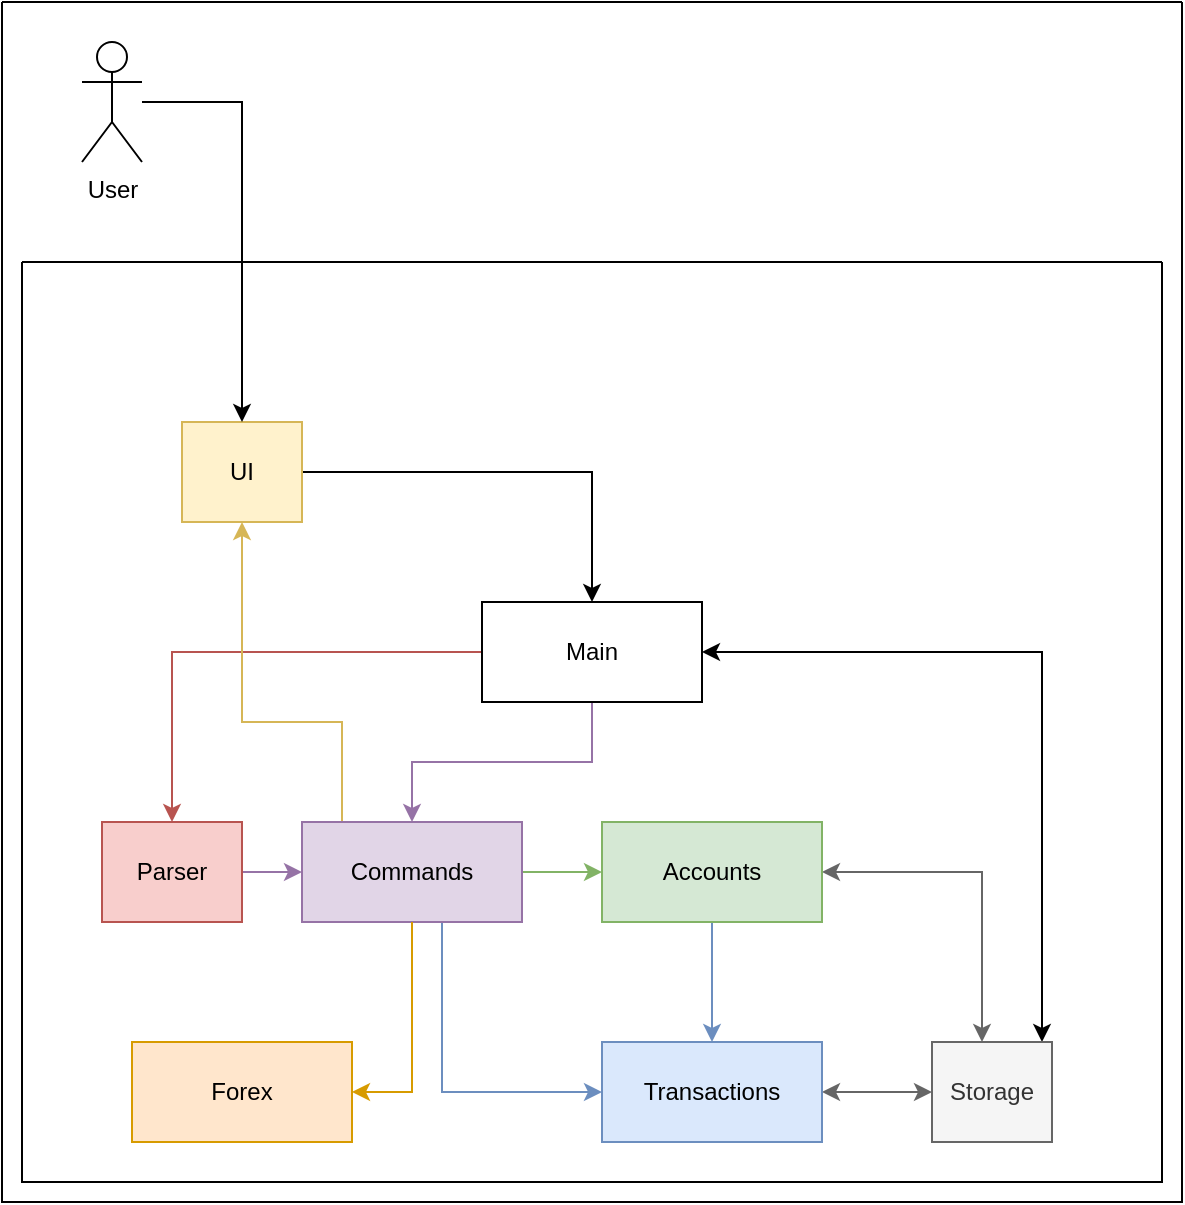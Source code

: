 <mxfile version="21.0.8" type="device"><diagram id="C5RBs43oDa-KdzZeNtuy" name="Page-1"><mxGraphModel dx="1244" dy="700" grid="1" gridSize="10" guides="1" tooltips="1" connect="1" arrows="1" fold="1" page="1" pageScale="1" pageWidth="827" pageHeight="1169" math="0" shadow="0"><root><mxCell id="WIyWlLk6GJQsqaUBKTNV-0"/><mxCell id="WIyWlLk6GJQsqaUBKTNV-1" parent="WIyWlLk6GJQsqaUBKTNV-0"/><mxCell id="FBQQCCu9KdJlfKohbN5o-3" value="" style="swimlane;startSize=0;" vertex="1" parent="WIyWlLk6GJQsqaUBKTNV-1"><mxGeometry x="170" y="260" width="570" height="460" as="geometry"/></mxCell><mxCell id="FBQQCCu9KdJlfKohbN5o-16" style="edgeStyle=orthogonalEdgeStyle;rounded=0;orthogonalLoop=1;jettySize=auto;html=1;fillColor=#e1d5e7;strokeColor=#9673a6;" edge="1" parent="FBQQCCu9KdJlfKohbN5o-3" source="FBQQCCu9KdJlfKohbN5o-4" target="FBQQCCu9KdJlfKohbN5o-13"><mxGeometry relative="1" as="geometry"/></mxCell><mxCell id="FBQQCCu9KdJlfKohbN5o-18" style="edgeStyle=orthogonalEdgeStyle;rounded=0;orthogonalLoop=1;jettySize=auto;html=1;fillColor=#f8cecc;strokeColor=#b85450;" edge="1" parent="FBQQCCu9KdJlfKohbN5o-3" source="FBQQCCu9KdJlfKohbN5o-4" target="FBQQCCu9KdJlfKohbN5o-12"><mxGeometry relative="1" as="geometry"/></mxCell><mxCell id="FBQQCCu9KdJlfKohbN5o-4" value="Main" style="html=1;whiteSpace=wrap;" vertex="1" parent="FBQQCCu9KdJlfKohbN5o-3"><mxGeometry x="230" y="170" width="110" height="50" as="geometry"/></mxCell><mxCell id="FBQQCCu9KdJlfKohbN5o-19" style="edgeStyle=orthogonalEdgeStyle;rounded=0;orthogonalLoop=1;jettySize=auto;html=1;" edge="1" parent="FBQQCCu9KdJlfKohbN5o-3" source="FBQQCCu9KdJlfKohbN5o-7" target="FBQQCCu9KdJlfKohbN5o-4"><mxGeometry relative="1" as="geometry"/></mxCell><mxCell id="FBQQCCu9KdJlfKohbN5o-7" value="UI" style="html=1;whiteSpace=wrap;fillColor=#fff2cc;strokeColor=#d6b656;" vertex="1" parent="FBQQCCu9KdJlfKohbN5o-3"><mxGeometry x="80" y="80" width="60" height="50" as="geometry"/></mxCell><mxCell id="FBQQCCu9KdJlfKohbN5o-22" style="edgeStyle=orthogonalEdgeStyle;rounded=0;orthogonalLoop=1;jettySize=auto;html=1;entryX=1;entryY=0.5;entryDx=0;entryDy=0;startArrow=classic;startFill=1;fillColor=#f5f5f5;strokeColor=#666666;" edge="1" parent="FBQQCCu9KdJlfKohbN5o-3" source="FBQQCCu9KdJlfKohbN5o-11" target="FBQQCCu9KdJlfKohbN5o-14"><mxGeometry relative="1" as="geometry"/></mxCell><mxCell id="FBQQCCu9KdJlfKohbN5o-24" style="edgeStyle=orthogonalEdgeStyle;rounded=0;orthogonalLoop=1;jettySize=auto;html=1;entryX=1;entryY=0.5;entryDx=0;entryDy=0;startArrow=classic;startFill=1;" edge="1" parent="FBQQCCu9KdJlfKohbN5o-3" source="FBQQCCu9KdJlfKohbN5o-11" target="FBQQCCu9KdJlfKohbN5o-4"><mxGeometry relative="1" as="geometry"><Array as="points"><mxPoint x="510" y="195"/></Array></mxGeometry></mxCell><mxCell id="FBQQCCu9KdJlfKohbN5o-29" style="edgeStyle=orthogonalEdgeStyle;rounded=0;orthogonalLoop=1;jettySize=auto;html=1;entryX=1;entryY=0.5;entryDx=0;entryDy=0;startArrow=classic;startFill=1;fillColor=#f5f5f5;strokeColor=#666666;" edge="1" parent="FBQQCCu9KdJlfKohbN5o-3" source="FBQQCCu9KdJlfKohbN5o-11" target="FBQQCCu9KdJlfKohbN5o-15"><mxGeometry relative="1" as="geometry"><Array as="points"><mxPoint x="480" y="305"/></Array></mxGeometry></mxCell><mxCell id="FBQQCCu9KdJlfKohbN5o-11" value="Storage" style="html=1;whiteSpace=wrap;fillColor=#f5f5f5;fontColor=#333333;strokeColor=#666666;" vertex="1" parent="FBQQCCu9KdJlfKohbN5o-3"><mxGeometry x="455" y="390" width="60" height="50" as="geometry"/></mxCell><mxCell id="FBQQCCu9KdJlfKohbN5o-17" style="edgeStyle=orthogonalEdgeStyle;rounded=0;orthogonalLoop=1;jettySize=auto;html=1;fillColor=#e1d5e7;strokeColor=#9673a6;" edge="1" parent="FBQQCCu9KdJlfKohbN5o-3" source="FBQQCCu9KdJlfKohbN5o-12" target="FBQQCCu9KdJlfKohbN5o-13"><mxGeometry relative="1" as="geometry"/></mxCell><mxCell id="FBQQCCu9KdJlfKohbN5o-12" value="Parser" style="html=1;whiteSpace=wrap;fillColor=#f8cecc;strokeColor=#b85450;" vertex="1" parent="FBQQCCu9KdJlfKohbN5o-3"><mxGeometry x="40" y="280" width="70" height="50" as="geometry"/></mxCell><mxCell id="FBQQCCu9KdJlfKohbN5o-21" style="edgeStyle=orthogonalEdgeStyle;rounded=0;orthogonalLoop=1;jettySize=auto;html=1;fillColor=#d5e8d4;strokeColor=#82b366;" edge="1" parent="FBQQCCu9KdJlfKohbN5o-3" source="FBQQCCu9KdJlfKohbN5o-13" target="FBQQCCu9KdJlfKohbN5o-15"><mxGeometry relative="1" as="geometry"/></mxCell><mxCell id="FBQQCCu9KdJlfKohbN5o-31" style="edgeStyle=orthogonalEdgeStyle;rounded=0;orthogonalLoop=1;jettySize=auto;html=1;entryX=0;entryY=0.5;entryDx=0;entryDy=0;fillColor=#dae8fc;strokeColor=#6c8ebf;" edge="1" parent="FBQQCCu9KdJlfKohbN5o-3" source="FBQQCCu9KdJlfKohbN5o-13" target="FBQQCCu9KdJlfKohbN5o-14"><mxGeometry relative="1" as="geometry"><Array as="points"><mxPoint x="210" y="415"/></Array></mxGeometry></mxCell><mxCell id="FBQQCCu9KdJlfKohbN5o-33" style="edgeStyle=orthogonalEdgeStyle;rounded=0;orthogonalLoop=1;jettySize=auto;html=1;entryX=0.5;entryY=1;entryDx=0;entryDy=0;fillColor=#fff2cc;strokeColor=#d6b656;" edge="1" parent="FBQQCCu9KdJlfKohbN5o-3" source="FBQQCCu9KdJlfKohbN5o-13" target="FBQQCCu9KdJlfKohbN5o-7"><mxGeometry relative="1" as="geometry"><Array as="points"><mxPoint x="160" y="230"/><mxPoint x="110" y="230"/></Array></mxGeometry></mxCell><mxCell id="FBQQCCu9KdJlfKohbN5o-13" value="Commands" style="html=1;whiteSpace=wrap;fillColor=#e1d5e7;strokeColor=#9673a6;" vertex="1" parent="FBQQCCu9KdJlfKohbN5o-3"><mxGeometry x="140" y="280" width="110" height="50" as="geometry"/></mxCell><mxCell id="FBQQCCu9KdJlfKohbN5o-14" value="Transactions" style="html=1;whiteSpace=wrap;fillColor=#dae8fc;strokeColor=#6c8ebf;" vertex="1" parent="FBQQCCu9KdJlfKohbN5o-3"><mxGeometry x="290" y="390" width="110" height="50" as="geometry"/></mxCell><mxCell id="FBQQCCu9KdJlfKohbN5o-30" style="edgeStyle=orthogonalEdgeStyle;rounded=0;orthogonalLoop=1;jettySize=auto;html=1;entryX=0.5;entryY=0;entryDx=0;entryDy=0;fillColor=#dae8fc;strokeColor=#6c8ebf;" edge="1" parent="FBQQCCu9KdJlfKohbN5o-3" source="FBQQCCu9KdJlfKohbN5o-15" target="FBQQCCu9KdJlfKohbN5o-14"><mxGeometry relative="1" as="geometry"/></mxCell><mxCell id="FBQQCCu9KdJlfKohbN5o-15" value="Accounts" style="html=1;whiteSpace=wrap;fillColor=#d5e8d4;strokeColor=#82b366;" vertex="1" parent="FBQQCCu9KdJlfKohbN5o-3"><mxGeometry x="290" y="280" width="110" height="50" as="geometry"/></mxCell><mxCell id="FBQQCCu9KdJlfKohbN5o-28" style="edgeStyle=orthogonalEdgeStyle;rounded=0;orthogonalLoop=1;jettySize=auto;html=1;" edge="1" parent="WIyWlLk6GJQsqaUBKTNV-1" source="FBQQCCu9KdJlfKohbN5o-0" target="FBQQCCu9KdJlfKohbN5o-7"><mxGeometry relative="1" as="geometry"/></mxCell><mxCell id="FBQQCCu9KdJlfKohbN5o-0" value="User" style="shape=umlActor;verticalLabelPosition=bottom;verticalAlign=top;html=1;outlineConnect=0;" vertex="1" parent="WIyWlLk6GJQsqaUBKTNV-1"><mxGeometry x="200" y="150" width="30" height="60" as="geometry"/></mxCell><mxCell id="FBQQCCu9KdJlfKohbN5o-34" value="" style="swimlane;startSize=0;" vertex="1" parent="WIyWlLk6GJQsqaUBKTNV-1"><mxGeometry x="160" y="130" width="590" height="600" as="geometry"/></mxCell><mxCell id="FBQQCCu9KdJlfKohbN5o-36" value="Forex" style="html=1;whiteSpace=wrap;fillColor=#ffe6cc;strokeColor=#d79b00;" vertex="1" parent="FBQQCCu9KdJlfKohbN5o-34"><mxGeometry x="65" y="520" width="110" height="50" as="geometry"/></mxCell><mxCell id="FBQQCCu9KdJlfKohbN5o-37" style="edgeStyle=orthogonalEdgeStyle;rounded=0;orthogonalLoop=1;jettySize=auto;html=1;entryX=1;entryY=0.5;entryDx=0;entryDy=0;fillColor=#ffe6cc;strokeColor=#d79b00;" edge="1" parent="WIyWlLk6GJQsqaUBKTNV-1" source="FBQQCCu9KdJlfKohbN5o-13" target="FBQQCCu9KdJlfKohbN5o-36"><mxGeometry relative="1" as="geometry"/></mxCell></root></mxGraphModel></diagram></mxfile>